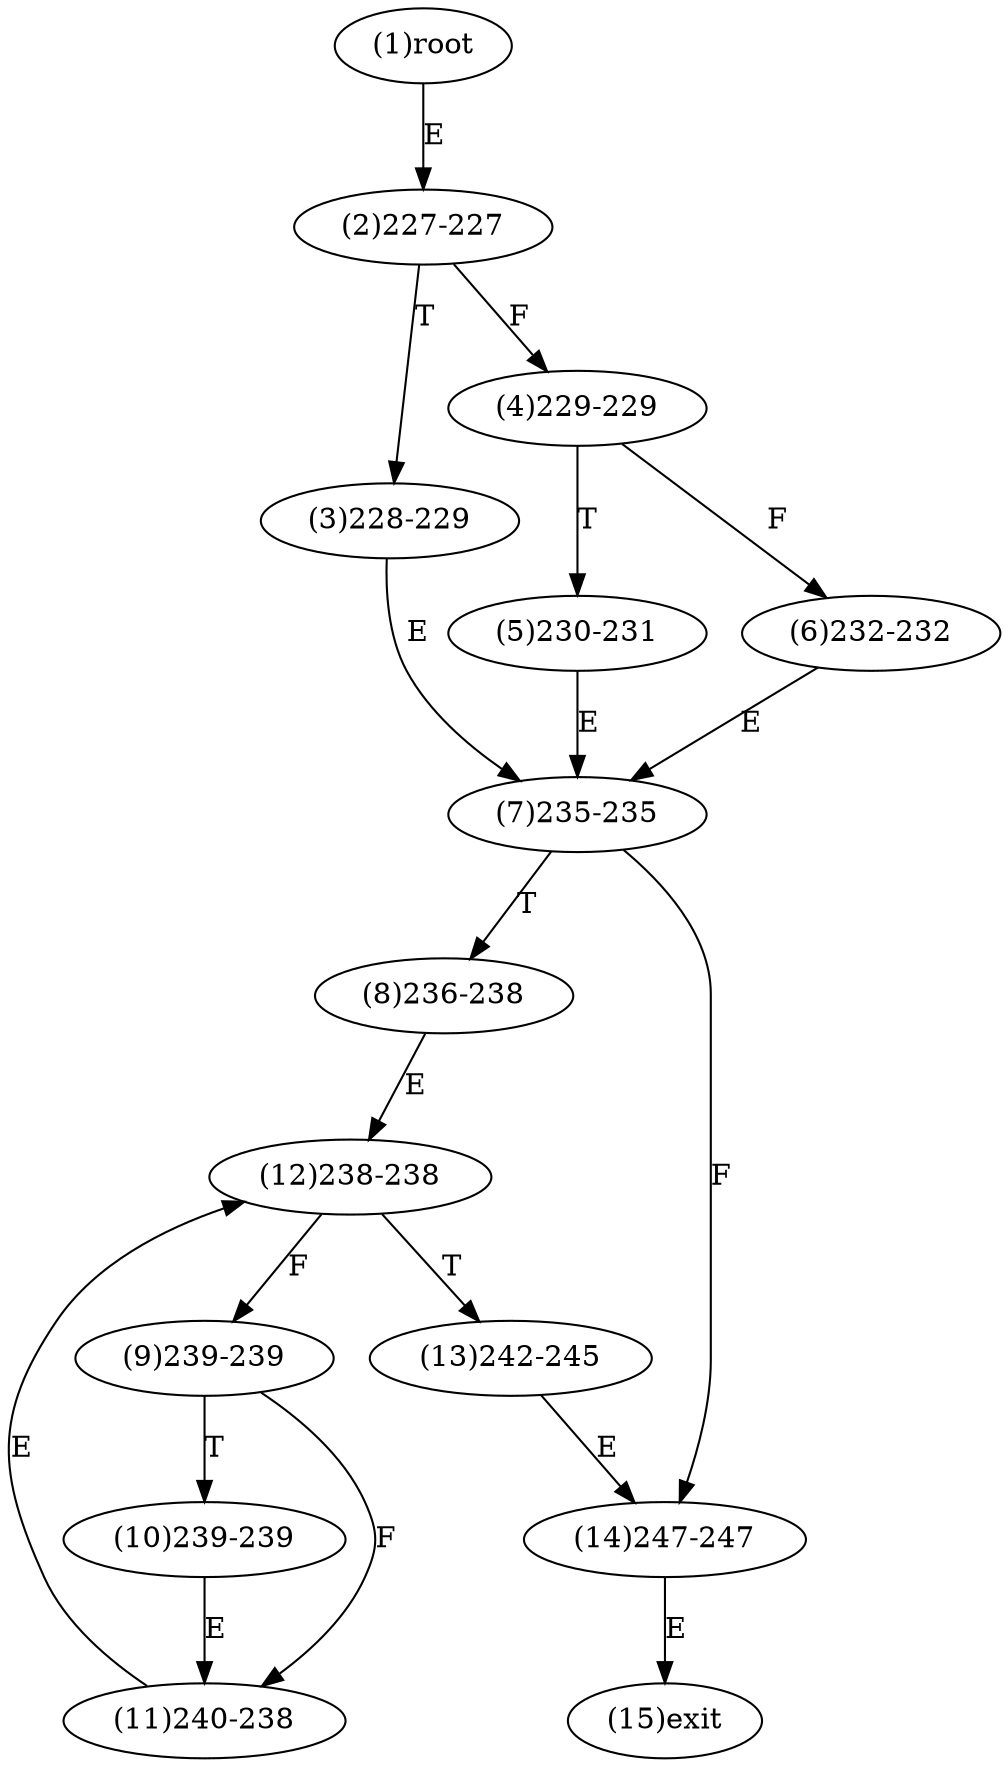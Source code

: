 digraph "" { 
1[ label="(1)root"];
2[ label="(2)227-227"];
3[ label="(3)228-229"];
4[ label="(4)229-229"];
5[ label="(5)230-231"];
6[ label="(6)232-232"];
7[ label="(7)235-235"];
8[ label="(8)236-238"];
9[ label="(9)239-239"];
10[ label="(10)239-239"];
11[ label="(11)240-238"];
12[ label="(12)238-238"];
13[ label="(13)242-245"];
14[ label="(14)247-247"];
15[ label="(15)exit"];
1->2[ label="E"];
2->4[ label="F"];
2->3[ label="T"];
3->7[ label="E"];
4->6[ label="F"];
4->5[ label="T"];
5->7[ label="E"];
6->7[ label="E"];
7->14[ label="F"];
7->8[ label="T"];
8->12[ label="E"];
9->11[ label="F"];
9->10[ label="T"];
10->11[ label="E"];
11->12[ label="E"];
12->9[ label="F"];
12->13[ label="T"];
13->14[ label="E"];
14->15[ label="E"];
}